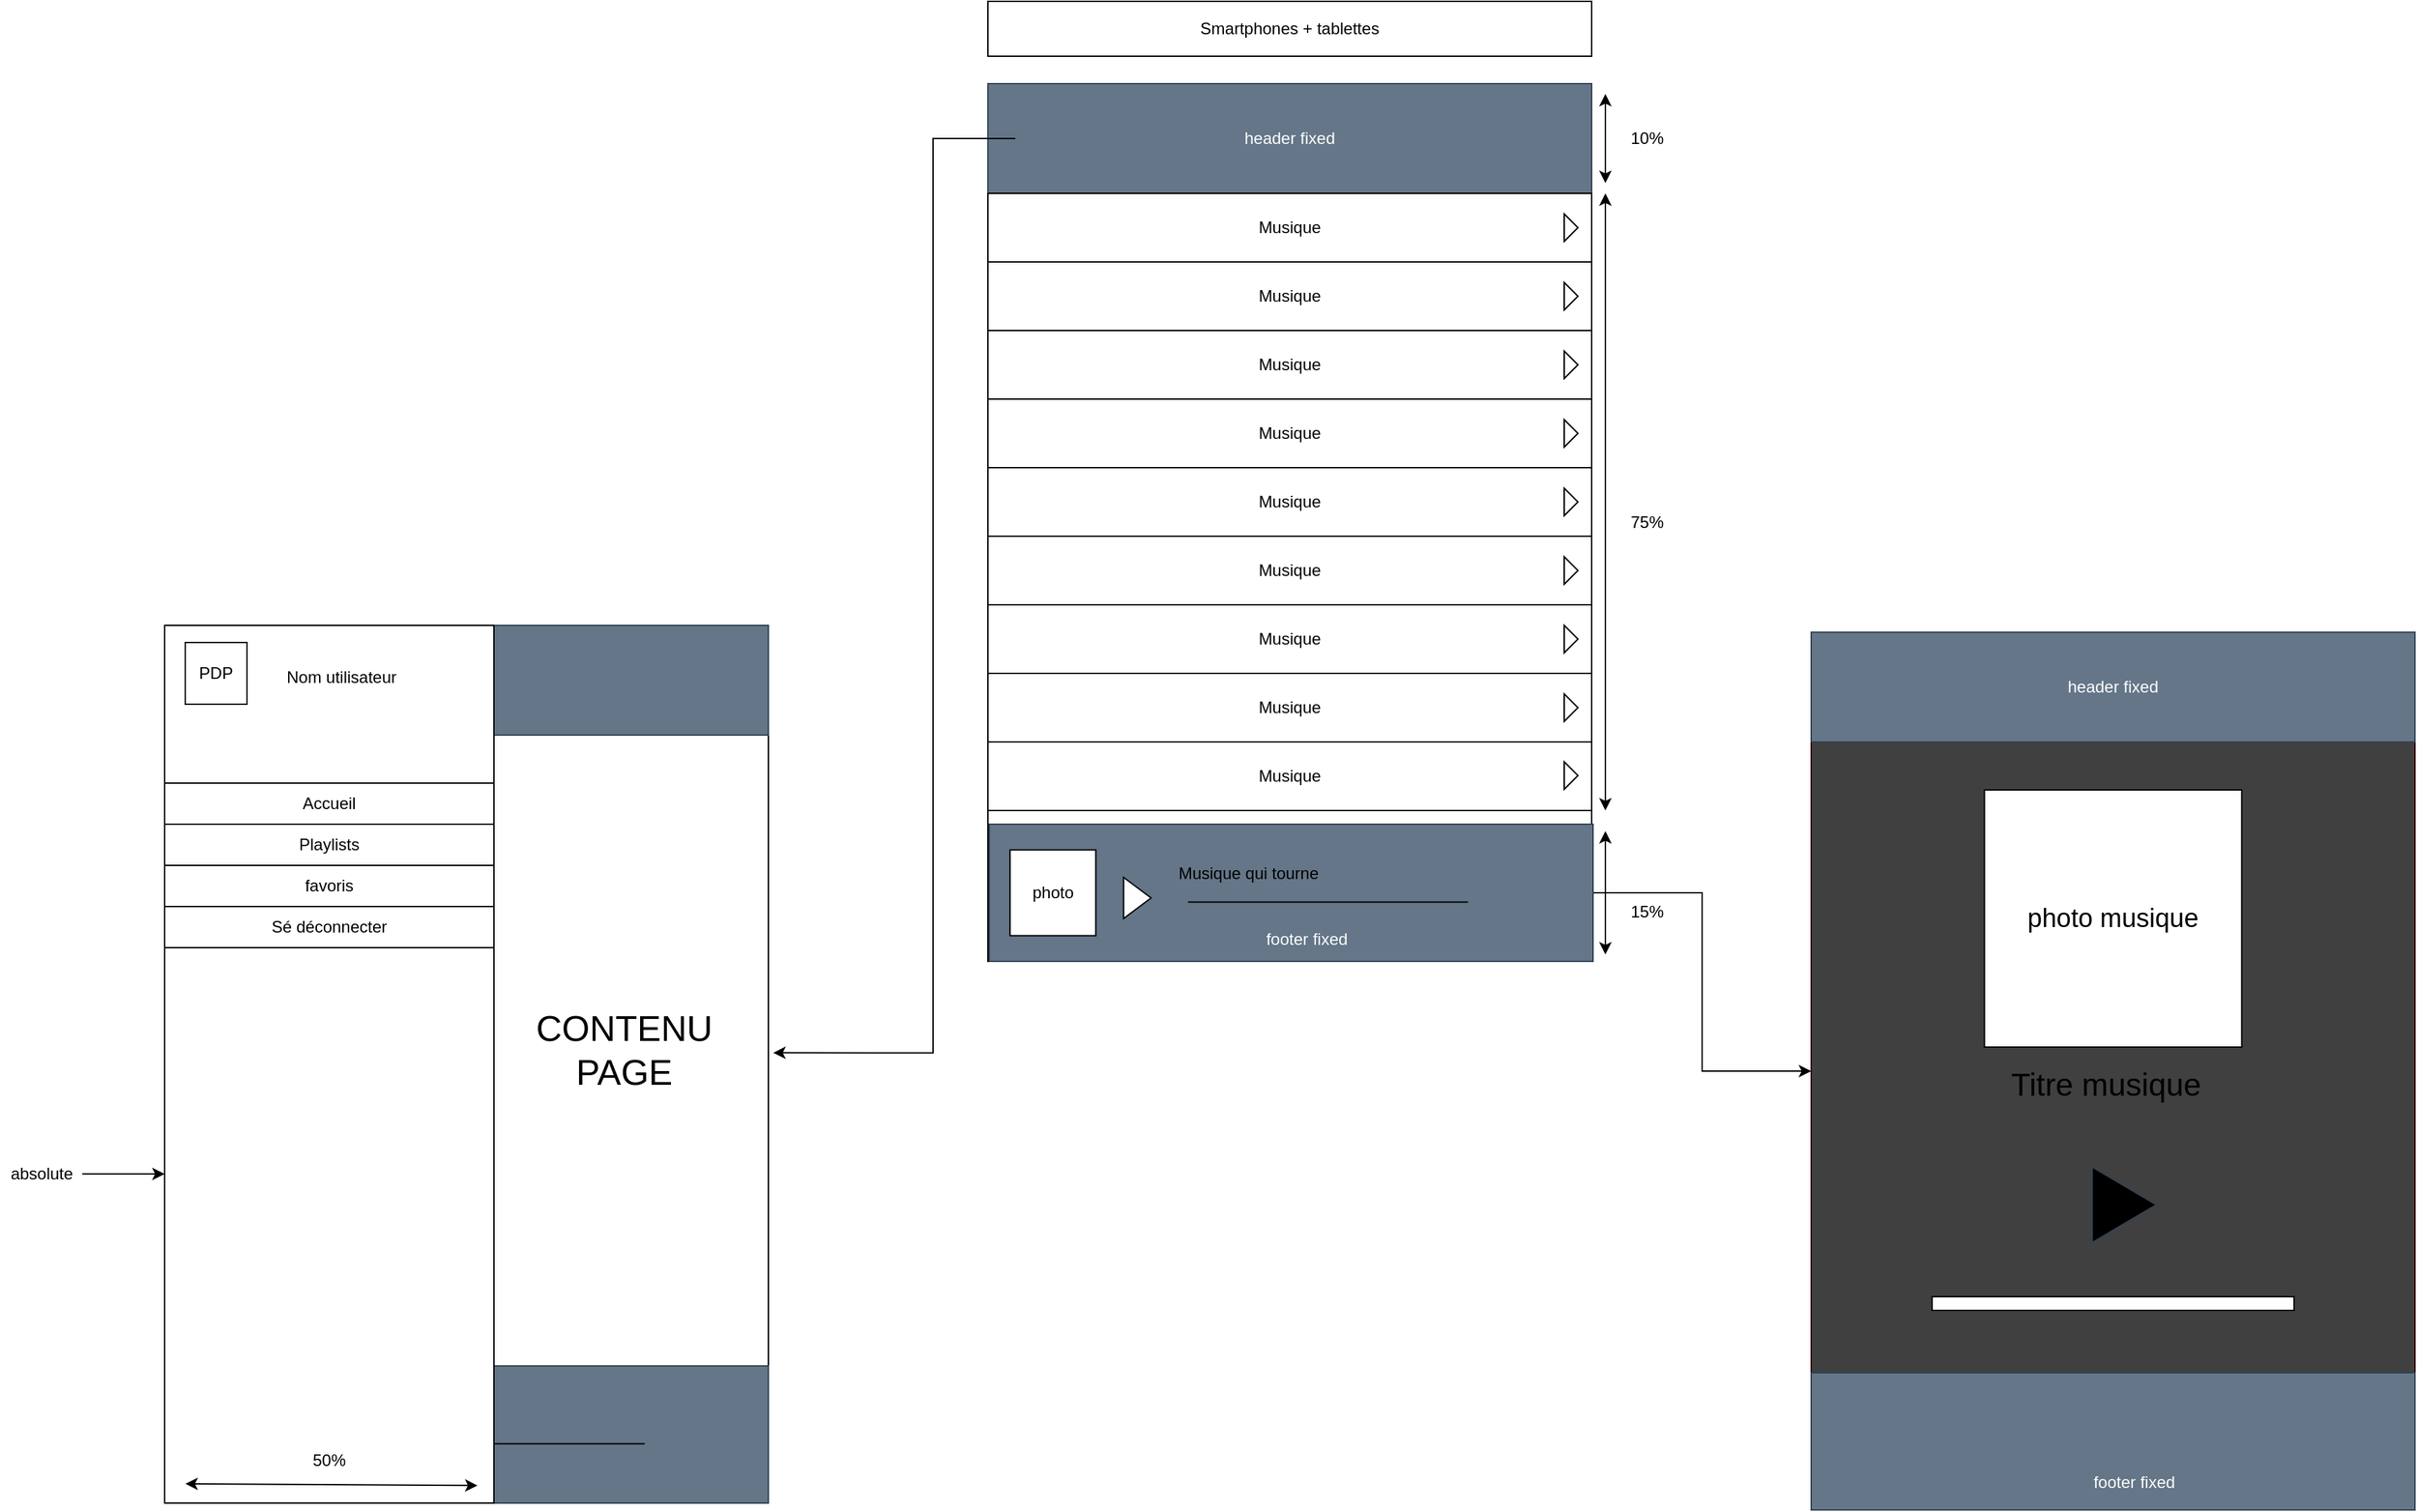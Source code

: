 <mxfile version="14.4.3" type="device"><diagram id="r8f5t8riykPW9L6ZbVFg" name="Page-1"><mxGraphModel dx="2858" dy="1140" grid="1" gridSize="10" guides="1" tooltips="1" connect="1" arrows="1" fold="1" page="1" pageScale="1" pageWidth="827" pageHeight="1169" math="0" shadow="0"><root><mxCell id="0"/><mxCell id="1" parent="0"/><mxCell id="ewtRVMy_hKnI2To-p9VH-2" value="" style="rounded=0;whiteSpace=wrap;html=1;" vertex="1" parent="1"><mxGeometry x="40" y="80" width="440" height="640" as="geometry"/></mxCell><mxCell id="ewtRVMy_hKnI2To-p9VH-3" value="Smartphones + tablettes&lt;br&gt;" style="rounded=0;whiteSpace=wrap;html=1;" vertex="1" parent="1"><mxGeometry x="40" y="20" width="440" height="40" as="geometry"/></mxCell><mxCell id="ewtRVMy_hKnI2To-p9VH-4" value="header fixed" style="rounded=0;whiteSpace=wrap;html=1;fillColor=#647687;strokeColor=#314354;fontColor=#ffffff;" vertex="1" parent="1"><mxGeometry x="40" y="80" width="440" height="80" as="geometry"/></mxCell><mxCell id="ewtRVMy_hKnI2To-p9VH-175" style="edgeStyle=orthogonalEdgeStyle;rounded=0;orthogonalLoop=1;jettySize=auto;html=1;" edge="1" parent="1" source="ewtRVMy_hKnI2To-p9VH-5" target="ewtRVMy_hKnI2To-p9VH-102"><mxGeometry relative="1" as="geometry"/></mxCell><mxCell id="ewtRVMy_hKnI2To-p9VH-5" value="" style="rounded=0;whiteSpace=wrap;html=1;fillColor=#647687;strokeColor=#314354;fontColor=#ffffff;" vertex="1" parent="1"><mxGeometry x="41" y="620" width="440" height="100" as="geometry"/></mxCell><mxCell id="ewtRVMy_hKnI2To-p9VH-14" value="" style="endArrow=classic;startArrow=classic;html=1;" edge="1" parent="1"><mxGeometry width="50" height="50" relative="1" as="geometry"><mxPoint x="490" y="715" as="sourcePoint"/><mxPoint x="490" y="625" as="targetPoint"/></mxGeometry></mxCell><mxCell id="ewtRVMy_hKnI2To-p9VH-15" value="15%" style="text;html=1;align=center;verticalAlign=middle;resizable=0;points=[];autosize=1;" vertex="1" parent="1"><mxGeometry x="500" y="673.75" width="40" height="20" as="geometry"/></mxCell><mxCell id="ewtRVMy_hKnI2To-p9VH-16" value="" style="endArrow=classic;startArrow=classic;html=1;" edge="1" parent="1"><mxGeometry width="50" height="50" relative="1" as="geometry"><mxPoint x="490" y="152.5" as="sourcePoint"/><mxPoint x="490" y="87.5" as="targetPoint"/><Array as="points"><mxPoint x="490" y="132.5"/></Array></mxGeometry></mxCell><mxCell id="ewtRVMy_hKnI2To-p9VH-17" value="10%" style="text;html=1;align=center;verticalAlign=middle;resizable=0;points=[];autosize=1;" vertex="1" parent="1"><mxGeometry x="500" y="110" width="40" height="20" as="geometry"/></mxCell><mxCell id="ewtRVMy_hKnI2To-p9VH-19" value="" style="endArrow=classic;startArrow=classic;html=1;" edge="1" parent="1"><mxGeometry width="50" height="50" relative="1" as="geometry"><mxPoint x="490" y="610" as="sourcePoint"/><mxPoint x="490" y="160" as="targetPoint"/></mxGeometry></mxCell><mxCell id="ewtRVMy_hKnI2To-p9VH-20" value="75%" style="text;html=1;align=center;verticalAlign=middle;resizable=0;points=[];autosize=1;" vertex="1" parent="1"><mxGeometry x="500" y="390" width="40" height="20" as="geometry"/></mxCell><mxCell id="ewtRVMy_hKnI2To-p9VH-21" value="Musique" style="rounded=0;whiteSpace=wrap;html=1;" vertex="1" parent="1"><mxGeometry x="40" y="160" width="440" height="50" as="geometry"/></mxCell><mxCell id="ewtRVMy_hKnI2To-p9VH-26" value="" style="rounded=0;whiteSpace=wrap;html=1;" vertex="1" parent="1"><mxGeometry x="40" y="560" width="440" height="50" as="geometry"/></mxCell><mxCell id="ewtRVMy_hKnI2To-p9VH-30" value="Musique" style="rounded=0;whiteSpace=wrap;html=1;" vertex="1" parent="1"><mxGeometry x="40" y="260" width="440" height="50" as="geometry"/></mxCell><mxCell id="ewtRVMy_hKnI2To-p9VH-31" value="Musique" style="rounded=0;whiteSpace=wrap;html=1;" vertex="1" parent="1"><mxGeometry x="40" y="210" width="440" height="50" as="geometry"/></mxCell><mxCell id="ewtRVMy_hKnI2To-p9VH-32" value="Musique" style="rounded=0;whiteSpace=wrap;html=1;" vertex="1" parent="1"><mxGeometry x="40" y="310" width="440" height="50" as="geometry"/></mxCell><mxCell id="ewtRVMy_hKnI2To-p9VH-33" value="Musique" style="rounded=0;whiteSpace=wrap;html=1;" vertex="1" parent="1"><mxGeometry x="40" y="410" width="440" height="50" as="geometry"/></mxCell><mxCell id="ewtRVMy_hKnI2To-p9VH-34" value="Musique" style="rounded=0;whiteSpace=wrap;html=1;" vertex="1" parent="1"><mxGeometry x="40" y="360" width="440" height="50" as="geometry"/></mxCell><mxCell id="ewtRVMy_hKnI2To-p9VH-35" value="Musique" style="rounded=0;whiteSpace=wrap;html=1;" vertex="1" parent="1"><mxGeometry x="40" y="460" width="440" height="50" as="geometry"/></mxCell><mxCell id="ewtRVMy_hKnI2To-p9VH-36" value="Musique" style="rounded=0;whiteSpace=wrap;html=1;" vertex="1" parent="1"><mxGeometry x="40" y="560" width="440" height="50" as="geometry"/></mxCell><mxCell id="ewtRVMy_hKnI2To-p9VH-37" value="Musique" style="rounded=0;whiteSpace=wrap;html=1;" vertex="1" parent="1"><mxGeometry x="40" y="510" width="440" height="50" as="geometry"/></mxCell><mxCell id="ewtRVMy_hKnI2To-p9VH-176" style="edgeStyle=orthogonalEdgeStyle;rounded=0;orthogonalLoop=1;jettySize=auto;html=1;entryX=1.008;entryY=0.487;entryDx=0;entryDy=0;entryPerimeter=0;" edge="1" parent="1" source="ewtRVMy_hKnI2To-p9VH-38" target="ewtRVMy_hKnI2To-p9VH-120"><mxGeometry relative="1" as="geometry"><Array as="points"><mxPoint y="120"/><mxPoint y="787"/></Array></mxGeometry></mxCell><mxCell id="ewtRVMy_hKnI2To-p9VH-38" value="" style="shape=image;html=1;verticalAlign=top;verticalLabelPosition=bottom;labelBackgroundColor=#ffffff;imageAspect=0;aspect=fixed;image=https://cdn4.iconfinder.com/data/icons/wirecons-free-vector-icons/32/menu-alt-128.png" vertex="1" parent="1"><mxGeometry x="60" y="102.5" width="35" height="35" as="geometry"/></mxCell><mxCell id="ewtRVMy_hKnI2To-p9VH-39" value="" style="triangle;whiteSpace=wrap;html=1;" vertex="1" parent="1"><mxGeometry x="460" y="175" width="10" height="20" as="geometry"/></mxCell><mxCell id="ewtRVMy_hKnI2To-p9VH-40" value="" style="triangle;whiteSpace=wrap;html=1;" vertex="1" parent="1"><mxGeometry x="460" y="225" width="10" height="20" as="geometry"/></mxCell><mxCell id="ewtRVMy_hKnI2To-p9VH-41" value="" style="triangle;whiteSpace=wrap;html=1;" vertex="1" parent="1"><mxGeometry x="460" y="275" width="10" height="20" as="geometry"/></mxCell><mxCell id="ewtRVMy_hKnI2To-p9VH-42" value="" style="triangle;whiteSpace=wrap;html=1;" vertex="1" parent="1"><mxGeometry x="460" y="325" width="10" height="20" as="geometry"/></mxCell><mxCell id="ewtRVMy_hKnI2To-p9VH-47" value="" style="triangle;whiteSpace=wrap;html=1;" vertex="1" parent="1"><mxGeometry x="460" y="375" width="10" height="20" as="geometry"/></mxCell><mxCell id="ewtRVMy_hKnI2To-p9VH-48" value="" style="triangle;whiteSpace=wrap;html=1;" vertex="1" parent="1"><mxGeometry x="460" y="425" width="10" height="20" as="geometry"/></mxCell><mxCell id="ewtRVMy_hKnI2To-p9VH-49" value="" style="triangle;whiteSpace=wrap;html=1;" vertex="1" parent="1"><mxGeometry x="460" y="475" width="10" height="20" as="geometry"/></mxCell><mxCell id="ewtRVMy_hKnI2To-p9VH-50" value="" style="triangle;whiteSpace=wrap;html=1;" vertex="1" parent="1"><mxGeometry x="460" y="525" width="10" height="20" as="geometry"/></mxCell><mxCell id="ewtRVMy_hKnI2To-p9VH-51" value="" style="triangle;whiteSpace=wrap;html=1;" vertex="1" parent="1"><mxGeometry x="460" y="574.5" width="10" height="20" as="geometry"/></mxCell><mxCell id="ewtRVMy_hKnI2To-p9VH-88" value="Musique qui tourne&lt;br&gt;" style="text;html=1;strokeColor=none;fillColor=none;align=center;verticalAlign=middle;whiteSpace=wrap;rounded=0;" vertex="1" parent="1"><mxGeometry x="174.88" y="646.25" width="110" height="20" as="geometry"/></mxCell><mxCell id="ewtRVMy_hKnI2To-p9VH-89" value="" style="endArrow=none;html=1;" edge="1" parent="1"><mxGeometry width="50" height="50" relative="1" as="geometry"><mxPoint x="185.88" y="676.75" as="sourcePoint"/><mxPoint x="389.88" y="676.75" as="targetPoint"/></mxGeometry></mxCell><mxCell id="ewtRVMy_hKnI2To-p9VH-90" value="" style="triangle;whiteSpace=wrap;html=1;" vertex="1" parent="1"><mxGeometry x="138.88" y="658.75" width="20" height="30" as="geometry"/></mxCell><mxCell id="ewtRVMy_hKnI2To-p9VH-91" value="" style="shape=image;html=1;verticalAlign=top;verticalLabelPosition=bottom;labelBackgroundColor=#ffffff;imageAspect=0;aspect=fixed;image=https://cdn4.iconfinder.com/data/icons/basic-ui-2-line/32/speaker-high-sound-volume-voice-128.png" vertex="1" parent="1"><mxGeometry x="423.88" y="653.75" width="40" height="40" as="geometry"/></mxCell><mxCell id="ewtRVMy_hKnI2To-p9VH-92" value="photo" style="whiteSpace=wrap;html=1;aspect=fixed;" vertex="1" parent="1"><mxGeometry x="56.13" y="638.75" width="62.5" height="62.5" as="geometry"/></mxCell><mxCell id="ewtRVMy_hKnI2To-p9VH-93" style="edgeStyle=orthogonalEdgeStyle;rounded=0;orthogonalLoop=1;jettySize=auto;html=1;exitX=0.5;exitY=1;exitDx=0;exitDy=0;" edge="1" parent="1" source="ewtRVMy_hKnI2To-p9VH-88" target="ewtRVMy_hKnI2To-p9VH-88"><mxGeometry relative="1" as="geometry"/></mxCell><mxCell id="ewtRVMy_hKnI2To-p9VH-102" value="" style="rounded=0;whiteSpace=wrap;html=1;fontColor=#ffffff;strokeColor=#330000;fillColor=#404040;" vertex="1" parent="1"><mxGeometry x="640" y="480" width="440" height="640" as="geometry"/></mxCell><mxCell id="ewtRVMy_hKnI2To-p9VH-103" value="header fixed" style="rounded=0;whiteSpace=wrap;html=1;fillColor=#647687;strokeColor=#314354;fontColor=#ffffff;" vertex="1" parent="1"><mxGeometry x="640" y="480" width="440" height="80" as="geometry"/></mxCell><mxCell id="ewtRVMy_hKnI2To-p9VH-104" value="" style="rounded=0;whiteSpace=wrap;html=1;fillColor=#647687;strokeColor=#314354;fontColor=#ffffff;" vertex="1" parent="1"><mxGeometry x="640" y="1020" width="440" height="100" as="geometry"/></mxCell><mxCell id="ewtRVMy_hKnI2To-p9VH-111" value="" style="shape=image;html=1;verticalAlign=top;verticalLabelPosition=bottom;labelBackgroundColor=#ffffff;imageAspect=0;aspect=fixed;image=https://cdn4.iconfinder.com/data/icons/wirecons-free-vector-icons/32/menu-alt-128.png" vertex="1" parent="1"><mxGeometry x="660" y="502.5" width="35" height="35" as="geometry"/></mxCell><mxCell id="ewtRVMy_hKnI2To-p9VH-112" value="" style="triangle;whiteSpace=wrap;html=1;strokeColor=#314354;fontColor=#ffffff;fillColor=#000000;" vertex="1" parent="1"><mxGeometry x="844.79" y="870" width="46.66" height="55" as="geometry"/></mxCell><mxCell id="ewtRVMy_hKnI2To-p9VH-113" value="&lt;font style=&quot;font-size: 19px&quot;&gt;photo musique&lt;/font&gt;" style="whiteSpace=wrap;html=1;aspect=fixed;" vertex="1" parent="1"><mxGeometry x="766.26" y="595" width="187.5" height="187.5" as="geometry"/></mxCell><mxCell id="ewtRVMy_hKnI2To-p9VH-114" value="" style="shape=image;html=1;verticalAlign=top;verticalLabelPosition=bottom;labelBackgroundColor=#ffffff;imageAspect=0;aspect=fixed;image=https://cdn0.iconfinder.com/data/icons/google-material-design-3-0/48/ic_skip_next_48px-128.png" vertex="1" parent="1"><mxGeometry x="913.88" y="873.5" width="48" height="48" as="geometry"/></mxCell><mxCell id="ewtRVMy_hKnI2To-p9VH-115" value="" style="shape=image;html=1;verticalAlign=top;verticalLabelPosition=bottom;labelBackgroundColor=#ffffff;imageAspect=0;aspect=fixed;image=https://cdn3.iconfinder.com/data/icons/google-material-design-icons/48/ic_skip_previous_48px-128.png" vertex="1" parent="1"><mxGeometry x="758.12" y="872" width="51" height="51" as="geometry"/></mxCell><mxCell id="ewtRVMy_hKnI2To-p9VH-116" value="&lt;font style=&quot;font-size: 23px&quot;&gt;Titre musique&lt;/font&gt;" style="text;html=1;strokeColor=none;fillColor=none;align=center;verticalAlign=middle;whiteSpace=wrap;rounded=0;" vertex="1" parent="1"><mxGeometry x="720" y="800" width="270" height="20" as="geometry"/></mxCell><mxCell id="ewtRVMy_hKnI2To-p9VH-117" value="" style="rounded=0;whiteSpace=wrap;html=1;" vertex="1" parent="1"><mxGeometry x="728.12" y="964.5" width="263.76" height="10" as="geometry"/></mxCell><mxCell id="ewtRVMy_hKnI2To-p9VH-118" value="" style="shape=image;html=1;verticalAlign=top;verticalLabelPosition=bottom;labelBackgroundColor=#ffffff;imageAspect=0;aspect=fixed;image=https://cdn1.iconfinder.com/data/icons/essentials-pack/96/left_arrow_back_previous_navigation-128.png;rotation=-90;" vertex="1" parent="1"><mxGeometry x="1020" y="570" width="48" height="48" as="geometry"/></mxCell><mxCell id="ewtRVMy_hKnI2To-p9VH-120" value="" style="rounded=0;whiteSpace=wrap;html=1;" vertex="1" parent="1"><mxGeometry x="-560" y="475" width="440" height="640" as="geometry"/></mxCell><mxCell id="ewtRVMy_hKnI2To-p9VH-122" value="header" style="rounded=0;whiteSpace=wrap;html=1;fillColor=#647687;strokeColor=#314354;fontColor=#ffffff;" vertex="1" parent="1"><mxGeometry x="-560" y="475" width="440" height="80" as="geometry"/></mxCell><mxCell id="ewtRVMy_hKnI2To-p9VH-123" value="" style="rounded=0;whiteSpace=wrap;html=1;fillColor=#647687;strokeColor=#314354;fontColor=#ffffff;" vertex="1" parent="1"><mxGeometry x="-560" y="1015" width="440" height="100" as="geometry"/></mxCell><mxCell id="ewtRVMy_hKnI2To-p9VH-140" value="" style="shape=image;html=1;verticalAlign=top;verticalLabelPosition=bottom;labelBackgroundColor=#ffffff;imageAspect=0;aspect=fixed;image=https://cdn4.iconfinder.com/data/icons/wirecons-free-vector-icons/32/menu-alt-128.png" vertex="1" parent="1"><mxGeometry x="-540" y="497.5" width="35" height="35" as="geometry"/></mxCell><mxCell id="ewtRVMy_hKnI2To-p9VH-150" value="Musique qui tourne&lt;br&gt;" style="text;html=1;strokeColor=none;fillColor=none;align=center;verticalAlign=middle;whiteSpace=wrap;rounded=0;" vertex="1" parent="1"><mxGeometry x="-425.12" y="1041.25" width="110" height="20" as="geometry"/></mxCell><mxCell id="ewtRVMy_hKnI2To-p9VH-151" value="" style="endArrow=none;html=1;" edge="1" parent="1"><mxGeometry width="50" height="50" relative="1" as="geometry"><mxPoint x="-414.12" y="1071.75" as="sourcePoint"/><mxPoint x="-210.12" y="1071.75" as="targetPoint"/></mxGeometry></mxCell><mxCell id="ewtRVMy_hKnI2To-p9VH-152" value="" style="triangle;whiteSpace=wrap;html=1;" vertex="1" parent="1"><mxGeometry x="-461.12" y="1053.75" width="20" height="30" as="geometry"/></mxCell><mxCell id="ewtRVMy_hKnI2To-p9VH-153" value="" style="shape=image;html=1;verticalAlign=top;verticalLabelPosition=bottom;labelBackgroundColor=#ffffff;imageAspect=0;aspect=fixed;image=https://cdn4.iconfinder.com/data/icons/basic-ui-2-line/32/speaker-high-sound-volume-voice-128.png" vertex="1" parent="1"><mxGeometry x="-176.12" y="1048.75" width="40" height="40" as="geometry"/></mxCell><mxCell id="ewtRVMy_hKnI2To-p9VH-154" value="photo" style="whiteSpace=wrap;html=1;aspect=fixed;" vertex="1" parent="1"><mxGeometry x="-543.87" y="1033.75" width="62.5" height="62.5" as="geometry"/></mxCell><mxCell id="ewtRVMy_hKnI2To-p9VH-155" style="edgeStyle=orthogonalEdgeStyle;rounded=0;orthogonalLoop=1;jettySize=auto;html=1;exitX=0.5;exitY=1;exitDx=0;exitDy=0;" edge="1" parent="1" source="ewtRVMy_hKnI2To-p9VH-150" target="ewtRVMy_hKnI2To-p9VH-150"><mxGeometry relative="1" as="geometry"/></mxCell><mxCell id="ewtRVMy_hKnI2To-p9VH-156" value="" style="rounded=0;whiteSpace=wrap;html=1;" vertex="1" parent="1"><mxGeometry x="-560" y="475" width="240" height="640" as="geometry"/></mxCell><mxCell id="ewtRVMy_hKnI2To-p9VH-157" value="" style="endArrow=classic;startArrow=classic;html=1;entryX=0.95;entryY=0.98;entryDx=0;entryDy=0;entryPerimeter=0;exitX=0.063;exitY=0.978;exitDx=0;exitDy=0;exitPerimeter=0;" edge="1" parent="1" source="ewtRVMy_hKnI2To-p9VH-156" target="ewtRVMy_hKnI2To-p9VH-156"><mxGeometry width="50" height="50" relative="1" as="geometry"><mxPoint x="-475.12" y="1005" as="sourcePoint"/><mxPoint x="-425.12" y="955" as="targetPoint"/></mxGeometry></mxCell><mxCell id="ewtRVMy_hKnI2To-p9VH-158" value="50%" style="text;html=1;strokeColor=none;fillColor=none;align=center;verticalAlign=middle;whiteSpace=wrap;rounded=0;" vertex="1" parent="1"><mxGeometry x="-460" y="1073.75" width="40" height="20" as="geometry"/></mxCell><mxCell id="ewtRVMy_hKnI2To-p9VH-159" value="&lt;font style=&quot;font-size: 26px&quot;&gt;CONTENU PAGE&lt;/font&gt;" style="text;html=1;strokeColor=none;fillColor=none;align=center;verticalAlign=middle;whiteSpace=wrap;rounded=0;" vertex="1" parent="1"><mxGeometry x="-290" y="750" width="130" height="70" as="geometry"/></mxCell><mxCell id="ewtRVMy_hKnI2To-p9VH-160" value="PDP" style="whiteSpace=wrap;html=1;aspect=fixed;" vertex="1" parent="1"><mxGeometry x="-545" y="487.5" width="45" height="45" as="geometry"/></mxCell><mxCell id="ewtRVMy_hKnI2To-p9VH-161" value="Nom utilisateur" style="text;html=1;strokeColor=none;fillColor=none;align=center;verticalAlign=middle;whiteSpace=wrap;rounded=0;" vertex="1" parent="1"><mxGeometry x="-481.37" y="502.5" width="100" height="20" as="geometry"/></mxCell><mxCell id="ewtRVMy_hKnI2To-p9VH-162" value="Accueil" style="rounded=0;whiteSpace=wrap;html=1;" vertex="1" parent="1"><mxGeometry x="-560" y="590" width="240" height="30" as="geometry"/></mxCell><mxCell id="ewtRVMy_hKnI2To-p9VH-163" value="Playlists" style="rounded=0;whiteSpace=wrap;html=1;" vertex="1" parent="1"><mxGeometry x="-560" y="620" width="240" height="30" as="geometry"/></mxCell><mxCell id="ewtRVMy_hKnI2To-p9VH-165" value="favoris" style="rounded=0;whiteSpace=wrap;html=1;" vertex="1" parent="1"><mxGeometry x="-560" y="650" width="240" height="30" as="geometry"/></mxCell><mxCell id="ewtRVMy_hKnI2To-p9VH-168" value="Sé déconnecter" style="rounded=0;whiteSpace=wrap;html=1;" vertex="1" parent="1"><mxGeometry x="-560" y="680" width="240" height="30" as="geometry"/></mxCell><mxCell id="ewtRVMy_hKnI2To-p9VH-170" value="&lt;font color=&quot;#ffffff&quot;&gt;footer fixed&lt;/font&gt;" style="text;html=1;strokeColor=none;fillColor=none;align=center;verticalAlign=middle;whiteSpace=wrap;rounded=0;" vertex="1" parent="1"><mxGeometry x="235" y="693.75" width="75" height="20" as="geometry"/></mxCell><mxCell id="ewtRVMy_hKnI2To-p9VH-171" value="&lt;font color=&quot;#ffffff&quot;&gt;footer fixed&lt;/font&gt;" style="text;html=1;strokeColor=none;fillColor=none;align=center;verticalAlign=middle;whiteSpace=wrap;rounded=0;" vertex="1" parent="1"><mxGeometry x="841" y="1090" width="69" height="20" as="geometry"/></mxCell><mxCell id="ewtRVMy_hKnI2To-p9VH-173" value="" style="endArrow=classic;html=1;entryX=0;entryY=0.625;entryDx=0;entryDy=0;entryPerimeter=0;" edge="1" parent="1" target="ewtRVMy_hKnI2To-p9VH-156"><mxGeometry width="50" height="50" relative="1" as="geometry"><mxPoint x="-620" y="875" as="sourcePoint"/><mxPoint x="-600" y="830" as="targetPoint"/></mxGeometry></mxCell><mxCell id="ewtRVMy_hKnI2To-p9VH-174" value="absolute" style="text;html=1;align=center;verticalAlign=middle;resizable=0;points=[];autosize=1;" vertex="1" parent="1"><mxGeometry x="-680" y="865" width="60" height="20" as="geometry"/></mxCell></root></mxGraphModel></diagram></mxfile>